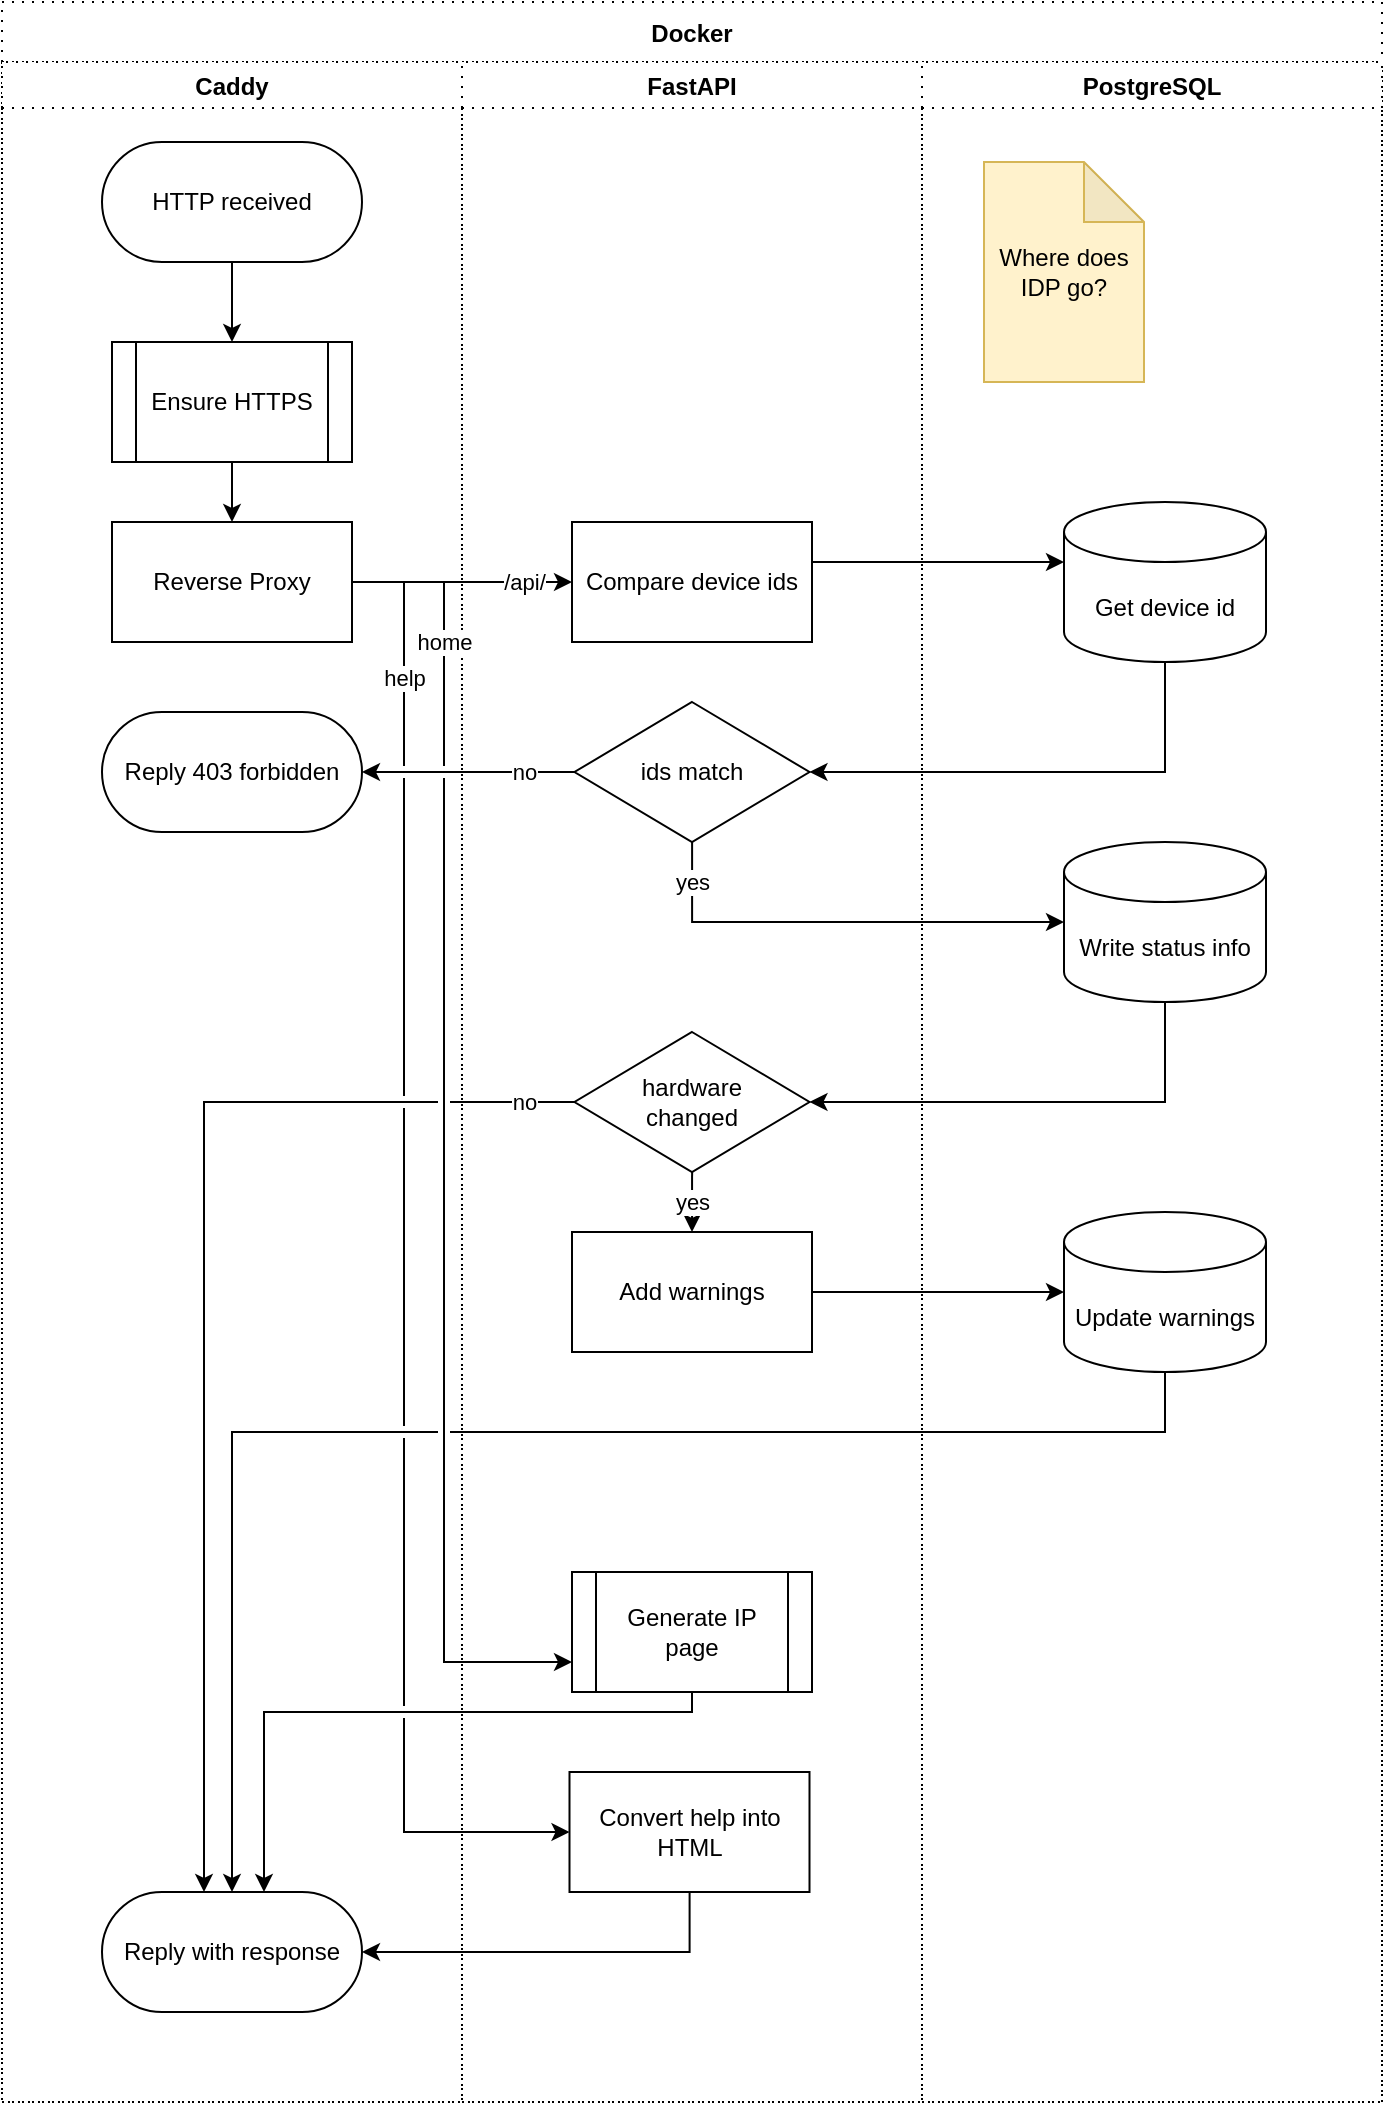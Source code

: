 <mxfile version="14.7.0" type="device"><diagram id="prtHgNgQTEPvFCAcTncT" name="Page-1"><mxGraphModel dx="1418" dy="742" grid="1" gridSize="10" guides="1" tooltips="1" connect="1" arrows="1" fold="1" page="1" pageScale="1" pageWidth="827" pageHeight="1169" math="0" shadow="0"><root><mxCell id="0"/><mxCell id="1" parent="0"/><mxCell id="CkZLNoSg3OksK8EKVONh-3" value="Docker" style="swimlane;startSize=30;dashed=1;dashPattern=1 4;" parent="1" vertex="1"><mxGeometry x="99" y="70" width="690" height="1050" as="geometry"/></mxCell><mxCell id="CkZLNoSg3OksK8EKVONh-4" value="Caddy" style="swimlane;dashed=1;dashPattern=1 4;" parent="CkZLNoSg3OksK8EKVONh-3" vertex="1"><mxGeometry y="30" width="230" height="1020" as="geometry"/></mxCell><mxCell id="CkZLNoSg3OksK8EKVONh-16" style="edgeStyle=orthogonalEdgeStyle;rounded=0;orthogonalLoop=1;jettySize=auto;html=1;jumpStyle=gap;" parent="CkZLNoSg3OksK8EKVONh-4" source="CkZLNoSg3OksK8EKVONh-13" target="CkZLNoSg3OksK8EKVONh-51" edge="1"><mxGeometry relative="1" as="geometry"><mxPoint x="115.5" y="130" as="targetPoint"/></mxGeometry></mxCell><mxCell id="CkZLNoSg3OksK8EKVONh-13" value="HTTP received" style="rounded=1;whiteSpace=wrap;html=1;arcSize=50;" parent="CkZLNoSg3OksK8EKVONh-4" vertex="1"><mxGeometry x="50" y="40" width="130" height="60" as="geometry"/></mxCell><mxCell id="CkZLNoSg3OksK8EKVONh-56" style="edgeStyle=orthogonalEdgeStyle;rounded=0;orthogonalLoop=1;jettySize=auto;html=1;jumpStyle=gap;" parent="CkZLNoSg3OksK8EKVONh-4" source="CkZLNoSg3OksK8EKVONh-51" target="CkZLNoSg3OksK8EKVONh-53" edge="1"><mxGeometry relative="1" as="geometry"/></mxCell><mxCell id="CkZLNoSg3OksK8EKVONh-51" value="Ensure HTTPS" style="shape=process;whiteSpace=wrap;html=1;backgroundOutline=1;" parent="CkZLNoSg3OksK8EKVONh-4" vertex="1"><mxGeometry x="55" y="140" width="120" height="60" as="geometry"/></mxCell><mxCell id="CkZLNoSg3OksK8EKVONh-53" value="Reverse Proxy" style="rounded=0;whiteSpace=wrap;html=1;" parent="CkZLNoSg3OksK8EKVONh-4" vertex="1"><mxGeometry x="55" y="230" width="120" height="60" as="geometry"/></mxCell><mxCell id="CkZLNoSg3OksK8EKVONh-65" value="Reply 403 forbidden" style="rounded=1;whiteSpace=wrap;html=1;arcSize=50;" parent="CkZLNoSg3OksK8EKVONh-4" vertex="1"><mxGeometry x="50" y="325" width="130" height="60" as="geometry"/></mxCell><mxCell id="CkZLNoSg3OksK8EKVONh-87" value="Reply with response" style="rounded=1;whiteSpace=wrap;html=1;arcSize=50;" parent="CkZLNoSg3OksK8EKVONh-4" vertex="1"><mxGeometry x="50" y="915" width="130" height="60" as="geometry"/></mxCell><mxCell id="CkZLNoSg3OksK8EKVONh-11" value="FastAPI" style="swimlane;dashed=1;dashPattern=1 4;" parent="CkZLNoSg3OksK8EKVONh-3" vertex="1"><mxGeometry x="230" y="30" width="230" height="1020" as="geometry"/></mxCell><mxCell id="CkZLNoSg3OksK8EKVONh-60" value="Compare device ids" style="rounded=0;whiteSpace=wrap;html=1;" parent="CkZLNoSg3OksK8EKVONh-11" vertex="1"><mxGeometry x="55" y="230" width="120" height="60" as="geometry"/></mxCell><mxCell id="CkZLNoSg3OksK8EKVONh-64" value="ids match" style="rhombus;whiteSpace=wrap;html=1;" parent="CkZLNoSg3OksK8EKVONh-11" vertex="1"><mxGeometry x="56.25" y="320" width="117.5" height="70" as="geometry"/></mxCell><mxCell id="CkZLNoSg3OksK8EKVONh-84" value="yes" style="edgeStyle=orthogonalEdgeStyle;rounded=0;orthogonalLoop=1;jettySize=auto;html=1;jumpStyle=gap;" parent="CkZLNoSg3OksK8EKVONh-11" source="CkZLNoSg3OksK8EKVONh-80" target="CkZLNoSg3OksK8EKVONh-83" edge="1"><mxGeometry relative="1" as="geometry"/></mxCell><mxCell id="CkZLNoSg3OksK8EKVONh-80" value="&lt;div&gt;hardware &lt;br&gt;&lt;/div&gt;&lt;div&gt;changed&lt;/div&gt;" style="rhombus;whiteSpace=wrap;html=1;" parent="CkZLNoSg3OksK8EKVONh-11" vertex="1"><mxGeometry x="56.25" y="485" width="117.5" height="70" as="geometry"/></mxCell><mxCell id="CkZLNoSg3OksK8EKVONh-83" value="Add warnings" style="rounded=0;whiteSpace=wrap;html=1;" parent="CkZLNoSg3OksK8EKVONh-11" vertex="1"><mxGeometry x="55" y="585" width="120" height="60" as="geometry"/></mxCell><mxCell id="CkZLNoSg3OksK8EKVONh-93" value="Generate IP page" style="shape=process;whiteSpace=wrap;html=1;backgroundOutline=1;" parent="CkZLNoSg3OksK8EKVONh-11" vertex="1"><mxGeometry x="55" y="755" width="120" height="60" as="geometry"/></mxCell><mxCell id="CkZLNoSg3OksK8EKVONh-102" value="Convert help into HTML" style="rounded=0;whiteSpace=wrap;html=1;strokeColor=#000000;" parent="CkZLNoSg3OksK8EKVONh-11" vertex="1"><mxGeometry x="53.75" y="855" width="120" height="60" as="geometry"/></mxCell><mxCell id="CkZLNoSg3OksK8EKVONh-12" value="PostgreSQL" style="swimlane;dashed=1;dashPattern=1 4;" parent="CkZLNoSg3OksK8EKVONh-3" vertex="1"><mxGeometry x="460" y="30" width="230" height="1020" as="geometry"/></mxCell><mxCell id="CkZLNoSg3OksK8EKVONh-61" value="Get device id" style="shape=cylinder3;whiteSpace=wrap;html=1;boundedLbl=1;backgroundOutline=1;size=15;" parent="CkZLNoSg3OksK8EKVONh-12" vertex="1"><mxGeometry x="71" y="220" width="101" height="80" as="geometry"/></mxCell><mxCell id="CkZLNoSg3OksK8EKVONh-75" value="Write status info" style="shape=cylinder3;whiteSpace=wrap;html=1;boundedLbl=1;backgroundOutline=1;size=15;" parent="CkZLNoSg3OksK8EKVONh-12" vertex="1"><mxGeometry x="71" y="390" width="101" height="80" as="geometry"/></mxCell><mxCell id="CkZLNoSg3OksK8EKVONh-82" value="Update warnings" style="shape=cylinder3;whiteSpace=wrap;html=1;boundedLbl=1;backgroundOutline=1;size=15;" parent="CkZLNoSg3OksK8EKVONh-12" vertex="1"><mxGeometry x="71" y="575" width="101" height="80" as="geometry"/></mxCell><mxCell id="CkZLNoSg3OksK8EKVONh-111" value="Where does IDP go?" style="shape=note;whiteSpace=wrap;html=1;backgroundOutline=1;darkOpacity=0.05;strokeColor=#d6b656;fillColor=#fff2cc;" parent="CkZLNoSg3OksK8EKVONh-12" vertex="1"><mxGeometry x="31" y="50" width="80" height="110" as="geometry"/></mxCell><mxCell id="CkZLNoSg3OksK8EKVONh-57" value="&lt;div&gt;/api/&lt;/div&gt;" style="edgeStyle=orthogonalEdgeStyle;rounded=0;orthogonalLoop=1;jettySize=auto;html=1;jumpStyle=gap;" parent="CkZLNoSg3OksK8EKVONh-3" source="CkZLNoSg3OksK8EKVONh-53" edge="1"><mxGeometry x="0.564" relative="1" as="geometry"><mxPoint x="285" y="290" as="targetPoint"/><mxPoint as="offset"/></mxGeometry></mxCell><mxCell id="CkZLNoSg3OksK8EKVONh-62" style="edgeStyle=orthogonalEdgeStyle;rounded=0;orthogonalLoop=1;jettySize=auto;html=1;jumpStyle=gap;" parent="CkZLNoSg3OksK8EKVONh-3" source="CkZLNoSg3OksK8EKVONh-60" target="CkZLNoSg3OksK8EKVONh-61" edge="1"><mxGeometry relative="1" as="geometry"><Array as="points"><mxPoint x="471" y="280"/><mxPoint x="471" y="280"/></Array></mxGeometry></mxCell><mxCell id="CkZLNoSg3OksK8EKVONh-63" style="edgeStyle=orthogonalEdgeStyle;rounded=0;orthogonalLoop=1;jettySize=auto;html=1;jumpStyle=gap;entryX=1;entryY=0.5;entryDx=0;entryDy=0;exitX=0.5;exitY=1;exitDx=0;exitDy=0;exitPerimeter=0;" parent="CkZLNoSg3OksK8EKVONh-3" source="CkZLNoSg3OksK8EKVONh-61" target="CkZLNoSg3OksK8EKVONh-64" edge="1"><mxGeometry relative="1" as="geometry"/></mxCell><mxCell id="CkZLNoSg3OksK8EKVONh-66" value="no" style="edgeStyle=orthogonalEdgeStyle;rounded=0;orthogonalLoop=1;jettySize=auto;html=1;jumpStyle=gap;" parent="CkZLNoSg3OksK8EKVONh-3" source="CkZLNoSg3OksK8EKVONh-64" target="CkZLNoSg3OksK8EKVONh-65" edge="1"><mxGeometry x="-0.525" relative="1" as="geometry"><mxPoint as="offset"/></mxGeometry></mxCell><mxCell id="CkZLNoSg3OksK8EKVONh-85" style="edgeStyle=orthogonalEdgeStyle;rounded=0;orthogonalLoop=1;jettySize=auto;html=1;jumpStyle=gap;" parent="CkZLNoSg3OksK8EKVONh-3" source="CkZLNoSg3OksK8EKVONh-83" target="CkZLNoSg3OksK8EKVONh-82" edge="1"><mxGeometry relative="1" as="geometry"/></mxCell><mxCell id="CkZLNoSg3OksK8EKVONh-94" value="home" style="edgeStyle=orthogonalEdgeStyle;rounded=0;orthogonalLoop=1;jettySize=auto;html=1;jumpStyle=gap;" parent="CkZLNoSg3OksK8EKVONh-3" source="CkZLNoSg3OksK8EKVONh-53" target="CkZLNoSg3OksK8EKVONh-93" edge="1"><mxGeometry x="-0.766" relative="1" as="geometry"><Array as="points"><mxPoint x="221" y="290"/><mxPoint x="221" y="830"/></Array><mxPoint as="offset"/></mxGeometry></mxCell><mxCell id="CkZLNoSg3OksK8EKVONh-89" style="edgeStyle=orthogonalEdgeStyle;rounded=0;orthogonalLoop=1;jettySize=auto;html=1;jumpStyle=gap;" parent="CkZLNoSg3OksK8EKVONh-3" source="CkZLNoSg3OksK8EKVONh-82" target="CkZLNoSg3OksK8EKVONh-87" edge="1"><mxGeometry relative="1" as="geometry"><Array as="points"><mxPoint x="582" y="715"/><mxPoint x="115" y="715"/></Array></mxGeometry></mxCell><mxCell id="CkZLNoSg3OksK8EKVONh-90" value="no" style="edgeStyle=orthogonalEdgeStyle;rounded=0;orthogonalLoop=1;jettySize=auto;html=1;jumpStyle=gap;" parent="CkZLNoSg3OksK8EKVONh-3" source="CkZLNoSg3OksK8EKVONh-80" target="CkZLNoSg3OksK8EKVONh-87" edge="1"><mxGeometry x="-0.913" relative="1" as="geometry"><Array as="points"><mxPoint x="101" y="550"/></Array><mxPoint as="offset"/></mxGeometry></mxCell><mxCell id="CkZLNoSg3OksK8EKVONh-101" style="edgeStyle=orthogonalEdgeStyle;rounded=0;orthogonalLoop=1;jettySize=auto;html=1;jumpStyle=gap;" parent="CkZLNoSg3OksK8EKVONh-3" source="CkZLNoSg3OksK8EKVONh-93" target="CkZLNoSg3OksK8EKVONh-87" edge="1"><mxGeometry relative="1" as="geometry"><Array as="points"><mxPoint x="345" y="855"/><mxPoint x="131" y="855"/></Array></mxGeometry></mxCell><mxCell id="CkZLNoSg3OksK8EKVONh-104" value="help" style="edgeStyle=orthogonalEdgeStyle;rounded=0;orthogonalLoop=1;jettySize=auto;html=1;entryX=0;entryY=0.5;entryDx=0;entryDy=0;jumpStyle=gap;" parent="CkZLNoSg3OksK8EKVONh-3" source="CkZLNoSg3OksK8EKVONh-53" target="CkZLNoSg3OksK8EKVONh-102" edge="1"><mxGeometry x="-0.8" relative="1" as="geometry"><Array as="points"><mxPoint x="201" y="290"/><mxPoint x="201" y="915"/></Array><mxPoint as="offset"/></mxGeometry></mxCell><mxCell id="CkZLNoSg3OksK8EKVONh-105" style="edgeStyle=orthogonalEdgeStyle;rounded=0;orthogonalLoop=1;jettySize=auto;html=1;jumpStyle=gap;" parent="CkZLNoSg3OksK8EKVONh-3" source="CkZLNoSg3OksK8EKVONh-102" target="CkZLNoSg3OksK8EKVONh-87" edge="1"><mxGeometry relative="1" as="geometry"><Array as="points"><mxPoint x="344" y="975"/></Array></mxGeometry></mxCell><mxCell id="CkZLNoSg3OksK8EKVONh-74" value="yes" style="edgeStyle=orthogonalEdgeStyle;rounded=0;orthogonalLoop=1;jettySize=auto;html=1;jumpStyle=gap;" parent="CkZLNoSg3OksK8EKVONh-3" source="CkZLNoSg3OksK8EKVONh-64" target="CkZLNoSg3OksK8EKVONh-75" edge="1"><mxGeometry x="-0.822" relative="1" as="geometry"><mxPoint x="345" y="455" as="targetPoint"/><Array as="points"><mxPoint x="345" y="460"/></Array><mxPoint as="offset"/></mxGeometry></mxCell><mxCell id="PwMZuYU59dC71H1Qq3Gd-2" style="edgeStyle=orthogonalEdgeStyle;rounded=0;orthogonalLoop=1;jettySize=auto;html=1;entryX=1;entryY=0.5;entryDx=0;entryDy=0;exitX=0.5;exitY=1;exitDx=0;exitDy=0;exitPerimeter=0;" edge="1" parent="CkZLNoSg3OksK8EKVONh-3" source="CkZLNoSg3OksK8EKVONh-75" target="CkZLNoSg3OksK8EKVONh-80"><mxGeometry relative="1" as="geometry"/></mxCell></root></mxGraphModel></diagram></mxfile>